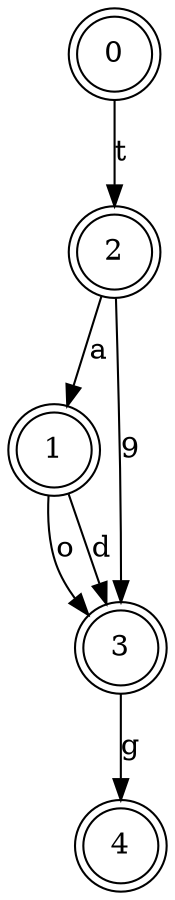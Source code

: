 // The Round Table
digraph {
	0 [label=0 shape=doublecircle]
		0 -> 2 [label=t]
	1 [label=1 shape=doublecircle]
		1 -> 3 [label=o]
		1 -> 3 [label=d]
	2 [label=2 shape=doublecircle]
		2 -> 1 [label=a]
		2 -> 3 [label=9]
	3 [label=3 shape=doublecircle]
		3 -> 4 [label=g]
	4 [label=4 shape=doublecircle]
}